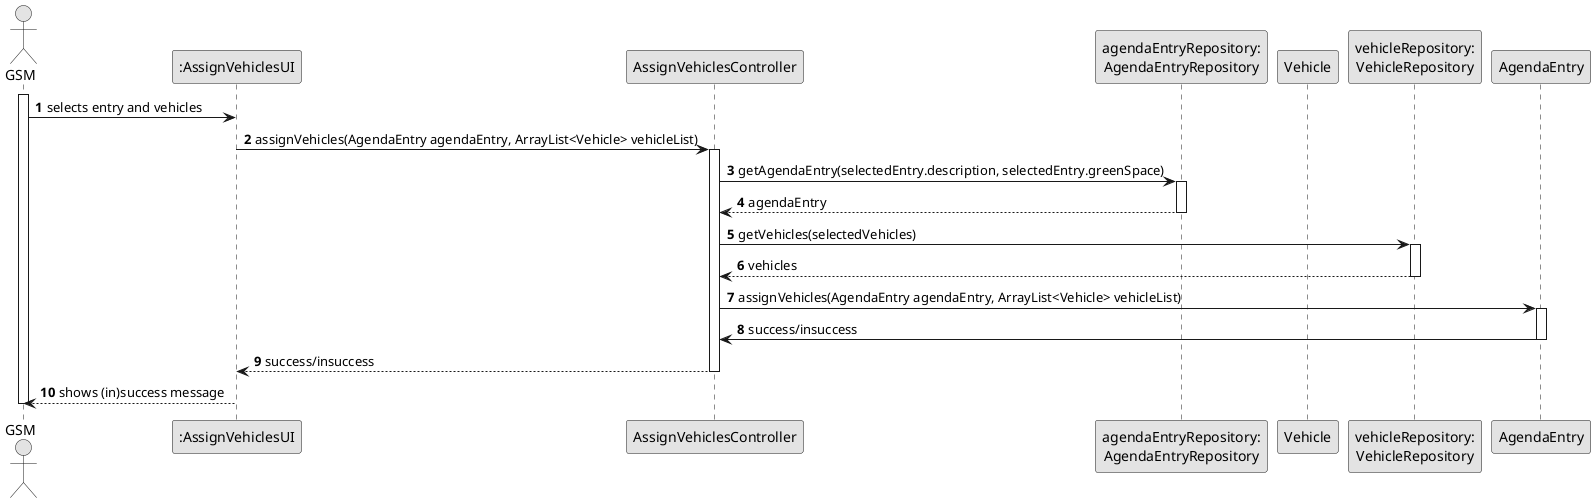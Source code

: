 @startuml
skinparam monochrome true
skinparam packageStyle rectangle
skinparam shadowing false

autonumber

actor "GSM" as GSM
participant ":AssignVehiclesUI" as ui
participant "AssignVehiclesController" as ctrl
participant "agendaEntryRepository:\nAgendaEntryRepository" as agendaRepo
participant "Vehicle" as vehicle
participant "vehicleRepository:\nVehicleRepository" as vehicleRepo
participant "AgendaEntry" as agendaEntry

activate GSM

GSM -> ui : selects entry and vehicles

ui -> ctrl : assignVehicles(AgendaEntry agendaEntry, ArrayList<Vehicle> vehicleList)
activate ctrl

ctrl -> agendaRepo : getAgendaEntry(selectedEntry.description, selectedEntry.greenSpace)
activate agendaRepo
agendaRepo --> ctrl : agendaEntry
deactivate agendaRepo

ctrl -> vehicleRepo : getVehicles(selectedVehicles)
activate vehicleRepo
vehicleRepo --> ctrl : vehicles
deactivate vehicleRepo

ctrl -> agendaEntry : assignVehicles(AgendaEntry agendaEntry, ArrayList<Vehicle> vehicleList)
activate agendaEntry
agendaEntry -> ctrl: success/insuccess
deactivate agendaEntry

ctrl --> ui : success/insuccess
deactivate ctrl

ui --> GSM : shows (in)success message
deactivate ui

deactivate GSM

@enduml
